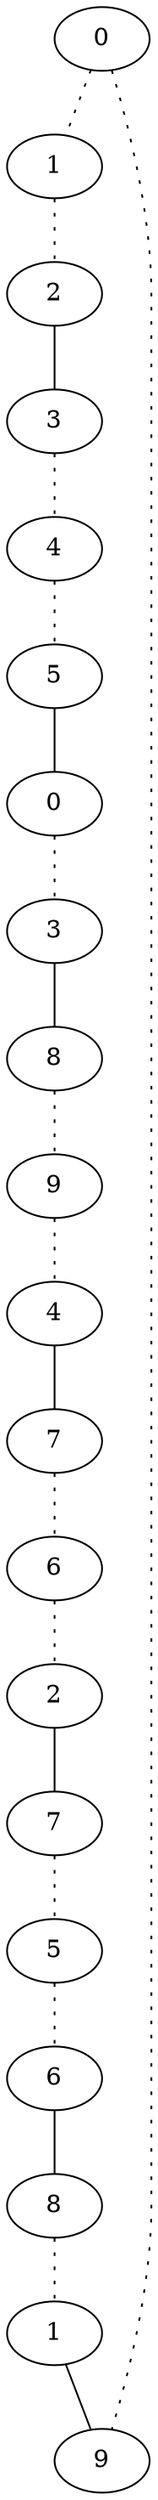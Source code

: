 graph {
a0[label=0];
a1[label=1];
a2[label=2];
a3[label=3];
a4[label=4];
a5[label=5];
a6[label=0];
a7[label=3];
a8[label=8];
a9[label=9];
a10[label=4];
a11[label=7];
a12[label=6];
a13[label=2];
a14[label=7];
a15[label=5];
a16[label=6];
a17[label=8];
a18[label=1];
a19[label=9];
a0 -- a1 [style=dotted];
a0 -- a19 [style=dotted];
a1 -- a2 [style=dotted];
a2 -- a3;
a3 -- a4 [style=dotted];
a4 -- a5 [style=dotted];
a5 -- a6;
a6 -- a7 [style=dotted];
a7 -- a8;
a8 -- a9 [style=dotted];
a9 -- a10 [style=dotted];
a10 -- a11;
a11 -- a12 [style=dotted];
a12 -- a13 [style=dotted];
a13 -- a14;
a14 -- a15 [style=dotted];
a15 -- a16 [style=dotted];
a16 -- a17;
a17 -- a18 [style=dotted];
a18 -- a19;
}
